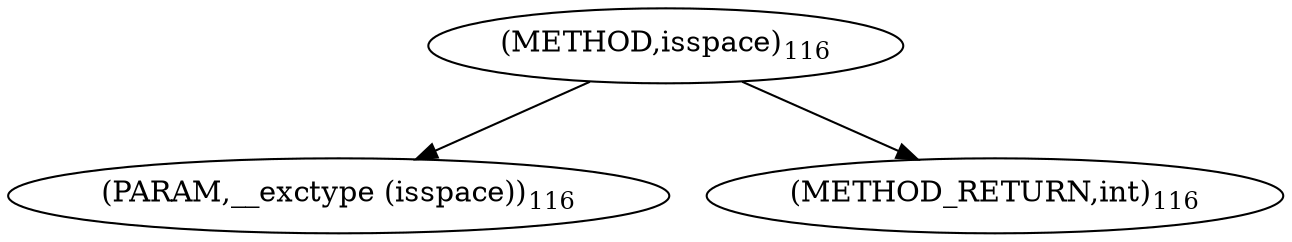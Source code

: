 digraph "isspace" {  
"2963" [label = <(METHOD,isspace)<SUB>116</SUB>> ]
"2964" [label = <(PARAM,__exctype (isspace))<SUB>116</SUB>> ]
"2965" [label = <(METHOD_RETURN,int)<SUB>116</SUB>> ]
  "2963" -> "2964" 
  "2963" -> "2965" 
}
